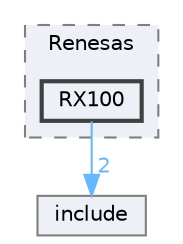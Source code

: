 digraph "D:/Projects/Raspberrypi_pico/pico_freertos_final/freertos_pico2/pico_freertos/FreeRTOS-Kernel/portable/Renesas/RX100"
{
 // LATEX_PDF_SIZE
  bgcolor="transparent";
  edge [fontname=Helvetica,fontsize=10,labelfontname=Helvetica,labelfontsize=10];
  node [fontname=Helvetica,fontsize=10,shape=box,height=0.2,width=0.4];
  compound=true
  subgraph clusterdir_24fa40bde97ae3942bf436ab85395b7f {
    graph [ bgcolor="#edf0f7", pencolor="grey50", label="Renesas", fontname=Helvetica,fontsize=10 style="filled,dashed", URL="dir_24fa40bde97ae3942bf436ab85395b7f.html",tooltip=""]
  dir_b6b369d26ad64770cc5f5a6b2550abc4 [label="RX100", fillcolor="#edf0f7", color="grey25", style="filled,bold", URL="dir_b6b369d26ad64770cc5f5a6b2550abc4.html",tooltip=""];
  }
  dir_c69ece34c3f150cb2c6f1098178b172a [label="include", fillcolor="#edf0f7", color="grey50", style="filled", URL="dir_c69ece34c3f150cb2c6f1098178b172a.html",tooltip=""];
  dir_b6b369d26ad64770cc5f5a6b2550abc4->dir_c69ece34c3f150cb2c6f1098178b172a [headlabel="2", labeldistance=1.5 headhref="dir_000209_000125.html" href="dir_000209_000125.html" color="steelblue1" fontcolor="steelblue1"];
}
